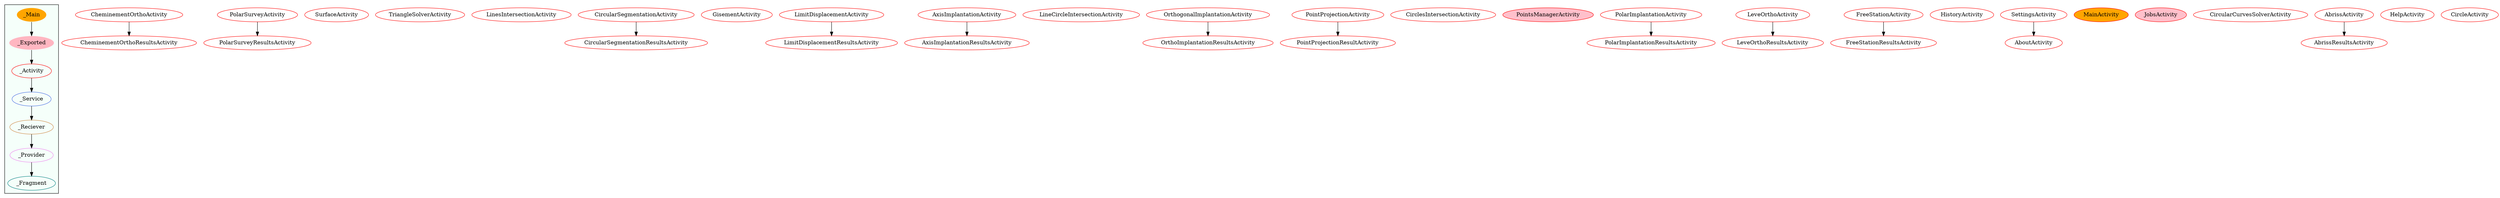 digraph G {
subgraph cluster_legend{ 
bgcolor=mintcream;
_Activity[color = red];
_Service[color = royalblue];
_Provider[color = violet];
_Reciever[color = peru];
_Fragment[color = teal];
_Main[style=filled, fillcolor=orange, color = mintcream];
_Exported[style=filled, fillcolor=lightpink, color = mintcream];
_Main -> _Exported -> _Activity -> _Service -> _Reciever -> _Provider -> _Fragment; 
}
CheminementOrthoActivity[color = red];
PolarSurveyResultsActivity[color = red];
SurfaceActivity[color = red];
TriangleSolverActivity[color = red];
LinesIntersectionActivity[color = red];
PolarSurveyActivity[color = red];
CircularSegmentationActivity[color = red];
GisementActivity[color = red];
LimitDisplacementActivity[color = red];
AxisImplantationResultsActivity[color = red];
LineCircleIntersectionActivity[color = red];
OrthoImplantationResultsActivity[color = red];
AxisImplantationActivity[color = red];
PointProjectionActivity[color = red];
CirclesIntersectionActivity[color = red];
CircularSegmentationResultsActivity[color = red];
PointsManagerActivity[style=filled, fillcolor=pink, color = red];
PolarImplantationActivity[color = red];
PolarImplantationResultsActivity[color = red];
LeveOrthoActivity[color = red];
FreeStationResultsActivity[color = red];
LimitDisplacementResultsActivity[color = red];
HistoryActivity[color = red];
FreeStationActivity[color = red];
AboutActivity[color = red];
OrthogonalImplantationActivity[color = red];
MainActivity[style=filled, fillcolor=orange, color = red];
JobsActivity[style=filled, fillcolor=pink, color = red];
PointProjectionResultActivity[color = red];
CircularCurvesSolverActivity[color = red];
AbrissActivity[color = red];
CheminementOrthoResultsActivity[color = red];
AbrissResultsActivity[color = red];
SettingsActivity[color = red];
HelpActivity[color = red];
LeveOrthoResultsActivity[color = red];
CircleActivity[color = red];
AbrissActivity->AbrissResultsActivity;
AxisImplantationActivity->AxisImplantationResultsActivity;
FreeStationActivity->FreeStationResultsActivity;
PointProjectionActivity->PointProjectionResultActivity;
OrthogonalImplantationActivity->OrthoImplantationResultsActivity;
CheminementOrthoActivity->CheminementOrthoResultsActivity;
SettingsActivity->AboutActivity;
PolarSurveyActivity->PolarSurveyResultsActivity;
CircularSegmentationActivity->CircularSegmentationResultsActivity;
LimitDisplacementActivity->LimitDisplacementResultsActivity;
PolarImplantationActivity->PolarImplantationResultsActivity;
LeveOrthoActivity->LeveOrthoResultsActivity;
}
